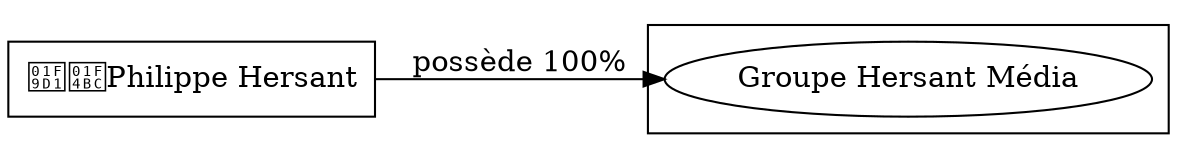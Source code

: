 digraph {
  rankdir=LR;
  subgraph roots {
    
      "philippe-hersant-292"[label="🧑‍💼Philippe Hersant" shape=box]
    
  }

  

  subgraph clusterLeaves {
    
      "groupe-hersant-media-294"[label="Groupe Hersant Média"]
    
  }

  
    "philippe-hersant-292" -> "groupe-hersant-media-294" [
      label="possède 100%"
    ]
  
}

